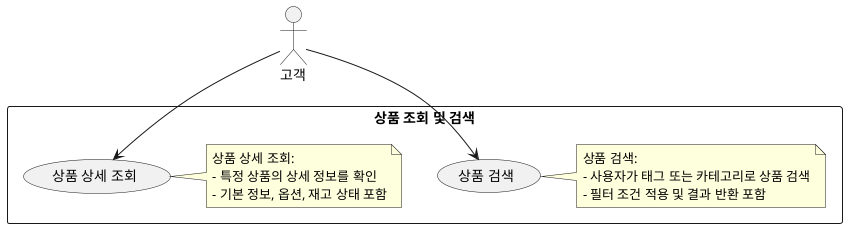 @startuml
actor "고객" as Customer

rectangle "상품 조회 및 검색" {
  usecase "상품 검색" as UC1
  note right of UC1
  상품 검색:
  - 사용자가 태그 또는 카테고리로 상품 검색
  - 필터 조건 적용 및 결과 반환 포함
  end note

  usecase "상품 상세 조회" as UC2
  note right of UC2
  상품 상세 조회:
  - 특정 상품의 상세 정보를 확인
  - 기본 정보, 옵션, 재고 상태 포함
  end note
}

Customer --> UC1
Customer --> UC2

@enduml
